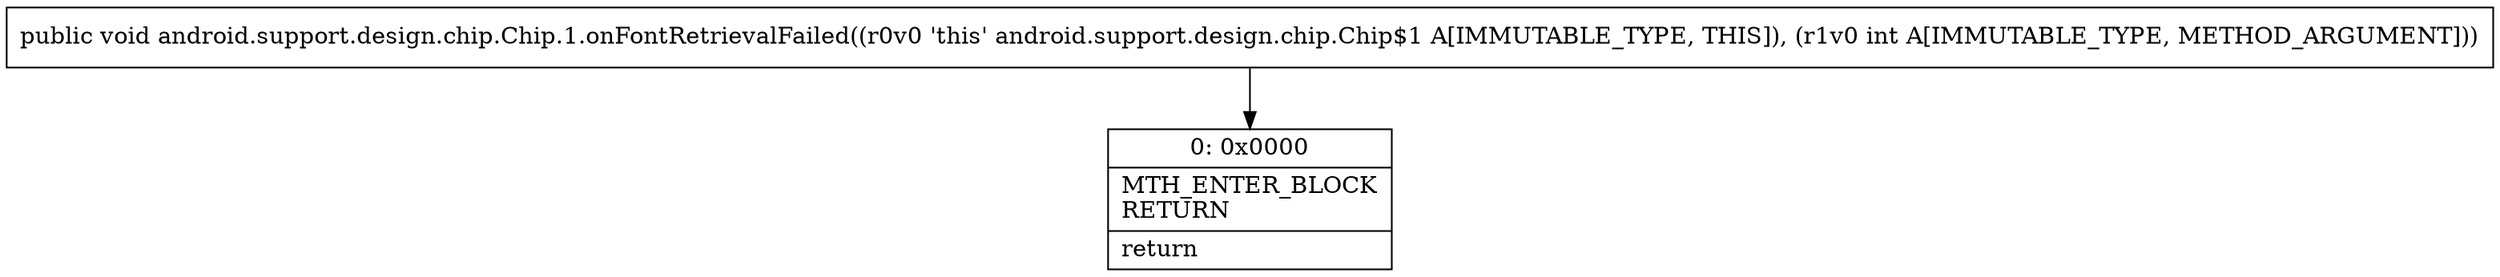 digraph "CFG forandroid.support.design.chip.Chip.1.onFontRetrievalFailed(I)V" {
Node_0 [shape=record,label="{0\:\ 0x0000|MTH_ENTER_BLOCK\lRETURN\l|return\l}"];
MethodNode[shape=record,label="{public void android.support.design.chip.Chip.1.onFontRetrievalFailed((r0v0 'this' android.support.design.chip.Chip$1 A[IMMUTABLE_TYPE, THIS]), (r1v0 int A[IMMUTABLE_TYPE, METHOD_ARGUMENT])) }"];
MethodNode -> Node_0;
}

